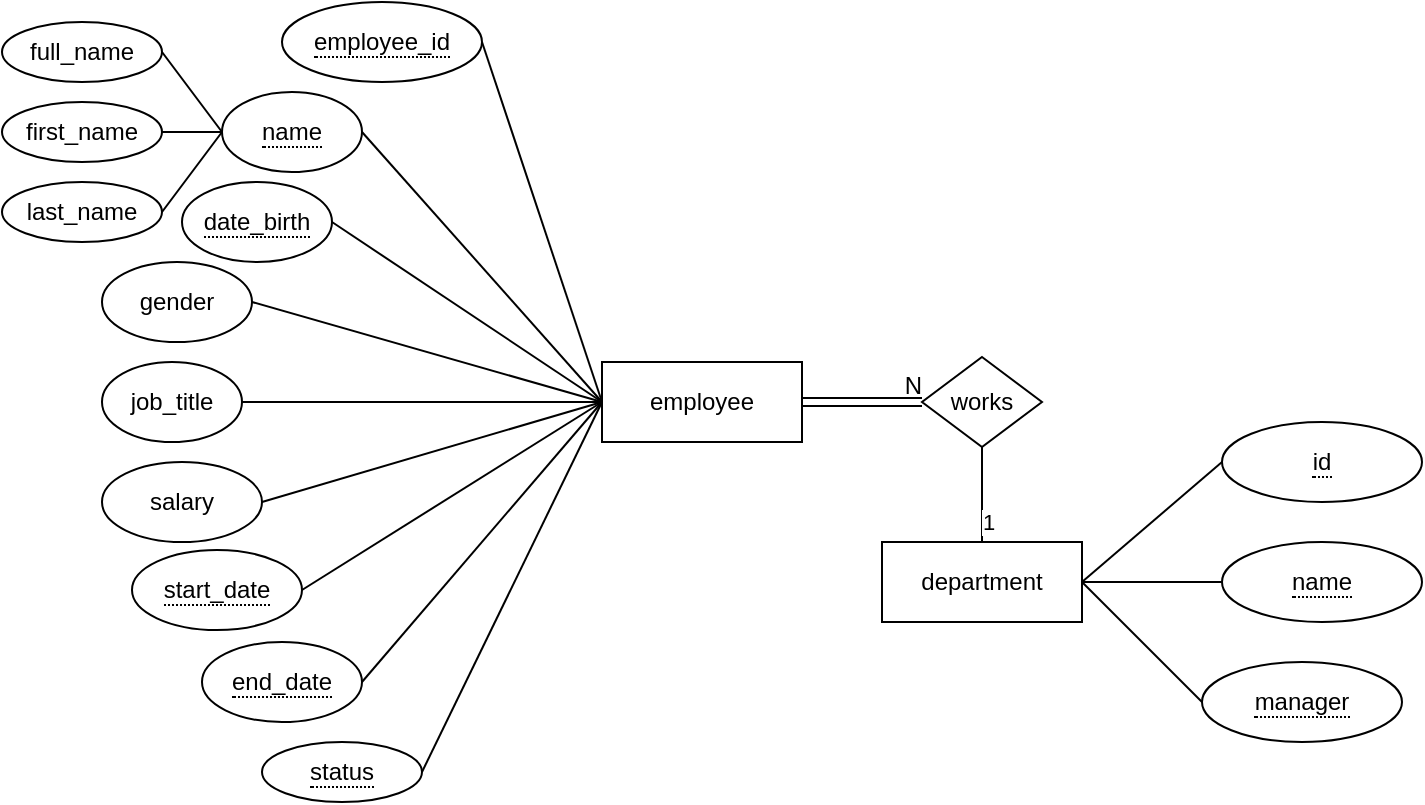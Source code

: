 <mxfile version="13.8.5" type="github"><diagram id="SLp7Ih21Ny8QmJdHLlk6" name="Page-1"><mxGraphModel dx="782" dy="437" grid="1" gridSize="10" guides="1" tooltips="1" connect="1" arrows="1" fold="1" page="1" pageScale="1" pageWidth="827" pageHeight="1169" math="0" shadow="0"><root><mxCell id="0"/><mxCell id="1" parent="0"/><mxCell id="GyHNu_jlYCtRFL4EkKrP-1" value="employee" style="whiteSpace=wrap;html=1;align=center;" vertex="1" parent="1"><mxGeometry x="330" y="190" width="100" height="40" as="geometry"/></mxCell><mxCell id="GyHNu_jlYCtRFL4EkKrP-2" value="department" style="whiteSpace=wrap;html=1;align=center;" vertex="1" parent="1"><mxGeometry x="470" y="280" width="100" height="40" as="geometry"/></mxCell><mxCell id="GyHNu_jlYCtRFL4EkKrP-5" value="&lt;span style=&quot;border-bottom: 1px dotted&quot;&gt;employee_id&lt;/span&gt;" style="ellipse;whiteSpace=wrap;html=1;align=center;" vertex="1" parent="1"><mxGeometry x="170" y="10" width="100" height="40" as="geometry"/></mxCell><mxCell id="GyHNu_jlYCtRFL4EkKrP-6" value="&lt;span style=&quot;border-bottom: 1px dotted&quot;&gt;name&lt;/span&gt;" style="ellipse;whiteSpace=wrap;html=1;align=center;" vertex="1" parent="1"><mxGeometry x="140" y="55" width="70" height="40" as="geometry"/></mxCell><mxCell id="GyHNu_jlYCtRFL4EkKrP-7" value="full_name" style="ellipse;whiteSpace=wrap;html=1;align=center;" vertex="1" parent="1"><mxGeometry x="30" y="20" width="80" height="30" as="geometry"/></mxCell><mxCell id="GyHNu_jlYCtRFL4EkKrP-8" value="first_name" style="ellipse;whiteSpace=wrap;html=1;align=center;" vertex="1" parent="1"><mxGeometry x="30" y="60" width="80" height="30" as="geometry"/></mxCell><mxCell id="GyHNu_jlYCtRFL4EkKrP-9" value="last_name" style="ellipse;whiteSpace=wrap;html=1;align=center;" vertex="1" parent="1"><mxGeometry x="30" y="100" width="80" height="30" as="geometry"/></mxCell><mxCell id="GyHNu_jlYCtRFL4EkKrP-10" value="" style="endArrow=none;html=1;rounded=0;exitX=1;exitY=0.5;exitDx=0;exitDy=0;entryX=0;entryY=0.5;entryDx=0;entryDy=0;" edge="1" parent="1" source="GyHNu_jlYCtRFL4EkKrP-7" target="GyHNu_jlYCtRFL4EkKrP-6"><mxGeometry relative="1" as="geometry"><mxPoint x="320" y="230" as="sourcePoint"/><mxPoint x="480" y="230" as="targetPoint"/></mxGeometry></mxCell><mxCell id="GyHNu_jlYCtRFL4EkKrP-11" value="" style="endArrow=none;html=1;rounded=0;exitX=1;exitY=0.5;exitDx=0;exitDy=0;entryX=0;entryY=0.5;entryDx=0;entryDy=0;" edge="1" parent="1" source="GyHNu_jlYCtRFL4EkKrP-8" target="GyHNu_jlYCtRFL4EkKrP-6"><mxGeometry relative="1" as="geometry"><mxPoint x="320" y="230" as="sourcePoint"/><mxPoint x="480" y="230" as="targetPoint"/></mxGeometry></mxCell><mxCell id="GyHNu_jlYCtRFL4EkKrP-12" value="" style="endArrow=none;html=1;rounded=0;exitX=1;exitY=0.5;exitDx=0;exitDy=0;entryX=0;entryY=0.5;entryDx=0;entryDy=0;" edge="1" parent="1" source="GyHNu_jlYCtRFL4EkKrP-9" target="GyHNu_jlYCtRFL4EkKrP-6"><mxGeometry relative="1" as="geometry"><mxPoint x="320" y="230" as="sourcePoint"/><mxPoint x="480" y="230" as="targetPoint"/></mxGeometry></mxCell><mxCell id="GyHNu_jlYCtRFL4EkKrP-13" value="" style="endArrow=none;html=1;rounded=0;exitX=1;exitY=0.5;exitDx=0;exitDy=0;entryX=0;entryY=0.5;entryDx=0;entryDy=0;" edge="1" parent="1" source="GyHNu_jlYCtRFL4EkKrP-5" target="GyHNu_jlYCtRFL4EkKrP-1"><mxGeometry relative="1" as="geometry"><mxPoint x="320" y="230" as="sourcePoint"/><mxPoint x="480" y="230" as="targetPoint"/></mxGeometry></mxCell><mxCell id="GyHNu_jlYCtRFL4EkKrP-14" value="" style="endArrow=none;html=1;rounded=0;exitX=1;exitY=0.5;exitDx=0;exitDy=0;entryX=0;entryY=0.5;entryDx=0;entryDy=0;" edge="1" parent="1" source="GyHNu_jlYCtRFL4EkKrP-6" target="GyHNu_jlYCtRFL4EkKrP-1"><mxGeometry relative="1" as="geometry"><mxPoint x="320" y="230" as="sourcePoint"/><mxPoint x="480" y="230" as="targetPoint"/></mxGeometry></mxCell><mxCell id="GyHNu_jlYCtRFL4EkKrP-15" value="gender" style="ellipse;whiteSpace=wrap;html=1;align=center;" vertex="1" parent="1"><mxGeometry x="80" y="140" width="75" height="40" as="geometry"/></mxCell><mxCell id="GyHNu_jlYCtRFL4EkKrP-16" value="" style="endArrow=none;html=1;rounded=0;exitX=1;exitY=0.5;exitDx=0;exitDy=0;entryX=0;entryY=0.5;entryDx=0;entryDy=0;" edge="1" parent="1" source="GyHNu_jlYCtRFL4EkKrP-15" target="GyHNu_jlYCtRFL4EkKrP-1"><mxGeometry relative="1" as="geometry"><mxPoint x="320" y="230" as="sourcePoint"/><mxPoint x="480" y="230" as="targetPoint"/></mxGeometry></mxCell><mxCell id="GyHNu_jlYCtRFL4EkKrP-17" value="&lt;span style=&quot;border-bottom: 1px dotted&quot;&gt;date_birth&lt;/span&gt;" style="ellipse;whiteSpace=wrap;html=1;align=center;" vertex="1" parent="1"><mxGeometry x="120" y="100" width="75" height="40" as="geometry"/></mxCell><mxCell id="GyHNu_jlYCtRFL4EkKrP-18" value="" style="endArrow=none;html=1;rounded=0;exitX=1;exitY=0.5;exitDx=0;exitDy=0;entryX=0;entryY=0.5;entryDx=0;entryDy=0;" edge="1" parent="1" source="GyHNu_jlYCtRFL4EkKrP-17" target="GyHNu_jlYCtRFL4EkKrP-1"><mxGeometry relative="1" as="geometry"><mxPoint x="320" y="230" as="sourcePoint"/><mxPoint x="480" y="230" as="targetPoint"/></mxGeometry></mxCell><mxCell id="GyHNu_jlYCtRFL4EkKrP-19" value="&lt;span style=&quot;border-bottom: 1px dotted&quot;&gt;start_date&lt;/span&gt;" style="ellipse;whiteSpace=wrap;html=1;align=center;" vertex="1" parent="1"><mxGeometry x="95" y="284" width="85" height="40" as="geometry"/></mxCell><mxCell id="GyHNu_jlYCtRFL4EkKrP-20" value="&lt;span style=&quot;border-bottom: 1px dotted&quot;&gt;end_date&lt;/span&gt;" style="ellipse;whiteSpace=wrap;html=1;align=center;" vertex="1" parent="1"><mxGeometry x="130" y="330" width="80" height="40" as="geometry"/></mxCell><mxCell id="GyHNu_jlYCtRFL4EkKrP-21" value="&lt;span style=&quot;border-bottom: 1px dotted&quot;&gt;status&lt;/span&gt;" style="ellipse;whiteSpace=wrap;html=1;align=center;" vertex="1" parent="1"><mxGeometry x="160" y="380" width="80" height="30" as="geometry"/></mxCell><mxCell id="GyHNu_jlYCtRFL4EkKrP-22" value="" style="endArrow=none;html=1;rounded=0;exitX=1;exitY=0.5;exitDx=0;exitDy=0;entryX=0;entryY=0.5;entryDx=0;entryDy=0;" edge="1" parent="1" source="GyHNu_jlYCtRFL4EkKrP-19" target="GyHNu_jlYCtRFL4EkKrP-1"><mxGeometry relative="1" as="geometry"><mxPoint x="320" y="230" as="sourcePoint"/><mxPoint x="480" y="230" as="targetPoint"/></mxGeometry></mxCell><mxCell id="GyHNu_jlYCtRFL4EkKrP-23" value="" style="endArrow=none;html=1;rounded=0;exitX=1;exitY=0.5;exitDx=0;exitDy=0;entryX=0;entryY=0.5;entryDx=0;entryDy=0;" edge="1" parent="1" source="GyHNu_jlYCtRFL4EkKrP-20" target="GyHNu_jlYCtRFL4EkKrP-1"><mxGeometry relative="1" as="geometry"><mxPoint x="320" y="230" as="sourcePoint"/><mxPoint x="480" y="230" as="targetPoint"/></mxGeometry></mxCell><mxCell id="GyHNu_jlYCtRFL4EkKrP-24" value="" style="endArrow=none;html=1;rounded=0;exitX=1;exitY=0.5;exitDx=0;exitDy=0;entryX=0;entryY=0.5;entryDx=0;entryDy=0;" edge="1" parent="1" source="GyHNu_jlYCtRFL4EkKrP-21" target="GyHNu_jlYCtRFL4EkKrP-1"><mxGeometry relative="1" as="geometry"><mxPoint x="320" y="230" as="sourcePoint"/><mxPoint x="480" y="230" as="targetPoint"/></mxGeometry></mxCell><mxCell id="GyHNu_jlYCtRFL4EkKrP-25" value="job_title" style="ellipse;whiteSpace=wrap;html=1;align=center;" vertex="1" parent="1"><mxGeometry x="80" y="190" width="70" height="40" as="geometry"/></mxCell><mxCell id="GyHNu_jlYCtRFL4EkKrP-26" value="" style="endArrow=none;html=1;rounded=0;exitX=1;exitY=0.5;exitDx=0;exitDy=0;entryX=0;entryY=0.5;entryDx=0;entryDy=0;" edge="1" parent="1" source="GyHNu_jlYCtRFL4EkKrP-25" target="GyHNu_jlYCtRFL4EkKrP-1"><mxGeometry relative="1" as="geometry"><mxPoint x="230" y="230" as="sourcePoint"/><mxPoint x="480" y="230" as="targetPoint"/></mxGeometry></mxCell><mxCell id="GyHNu_jlYCtRFL4EkKrP-27" value="&lt;span style=&quot;border-bottom: 1px dotted&quot;&gt;id&lt;/span&gt;" style="ellipse;whiteSpace=wrap;html=1;align=center;" vertex="1" parent="1"><mxGeometry x="640" y="220" width="100" height="40" as="geometry"/></mxCell><mxCell id="GyHNu_jlYCtRFL4EkKrP-28" value="&lt;span style=&quot;border-bottom: 1px dotted&quot;&gt;name&lt;/span&gt;" style="ellipse;whiteSpace=wrap;html=1;align=center;" vertex="1" parent="1"><mxGeometry x="640" y="280" width="100" height="40" as="geometry"/></mxCell><mxCell id="GyHNu_jlYCtRFL4EkKrP-29" value="" style="endArrow=none;html=1;rounded=0;entryX=1;entryY=0.5;entryDx=0;entryDy=0;exitX=0;exitY=0.5;exitDx=0;exitDy=0;" edge="1" parent="1" source="GyHNu_jlYCtRFL4EkKrP-27" target="GyHNu_jlYCtRFL4EkKrP-2"><mxGeometry relative="1" as="geometry"><mxPoint x="430" y="60" as="sourcePoint"/><mxPoint x="480" y="110" as="targetPoint"/></mxGeometry></mxCell><mxCell id="GyHNu_jlYCtRFL4EkKrP-30" value="" style="endArrow=none;html=1;rounded=0;exitX=0;exitY=0.5;exitDx=0;exitDy=0;entryX=1;entryY=0.5;entryDx=0;entryDy=0;" edge="1" parent="1" source="GyHNu_jlYCtRFL4EkKrP-28" target="GyHNu_jlYCtRFL4EkKrP-2"><mxGeometry relative="1" as="geometry"><mxPoint x="320" y="110" as="sourcePoint"/><mxPoint x="480" y="110" as="targetPoint"/></mxGeometry></mxCell><mxCell id="GyHNu_jlYCtRFL4EkKrP-32" value="salary" style="ellipse;whiteSpace=wrap;html=1;align=center;" vertex="1" parent="1"><mxGeometry x="80" y="240" width="80" height="40" as="geometry"/></mxCell><mxCell id="GyHNu_jlYCtRFL4EkKrP-33" value="" style="endArrow=none;html=1;rounded=0;exitX=1;exitY=0.5;exitDx=0;exitDy=0;entryX=0;entryY=0.5;entryDx=0;entryDy=0;" edge="1" parent="1" source="GyHNu_jlYCtRFL4EkKrP-32" target="GyHNu_jlYCtRFL4EkKrP-1"><mxGeometry relative="1" as="geometry"><mxPoint x="320" y="210" as="sourcePoint"/><mxPoint x="480" y="210" as="targetPoint"/></mxGeometry></mxCell><mxCell id="GyHNu_jlYCtRFL4EkKrP-35" value="works" style="shape=rhombus;perimeter=rhombusPerimeter;whiteSpace=wrap;html=1;align=center;" vertex="1" parent="1"><mxGeometry x="490" y="187.5" width="60" height="45" as="geometry"/></mxCell><mxCell id="GyHNu_jlYCtRFL4EkKrP-37" value="" style="endArrow=none;html=1;rounded=0;entryX=0.5;entryY=0;entryDx=0;entryDy=0;exitX=0.5;exitY=1;exitDx=0;exitDy=0;" edge="1" parent="1" source="GyHNu_jlYCtRFL4EkKrP-35" target="GyHNu_jlYCtRFL4EkKrP-2"><mxGeometry relative="1" as="geometry"><mxPoint x="560" y="210" as="sourcePoint"/><mxPoint x="650" y="260" as="targetPoint"/></mxGeometry></mxCell><mxCell id="GyHNu_jlYCtRFL4EkKrP-44" value="1" style="edgeLabel;html=1;align=center;verticalAlign=middle;resizable=0;points=[];" vertex="1" connectable="0" parent="GyHNu_jlYCtRFL4EkKrP-37"><mxGeometry x="0.551" y="3" relative="1" as="geometry"><mxPoint as="offset"/></mxGeometry></mxCell><mxCell id="GyHNu_jlYCtRFL4EkKrP-40" value="&lt;span style=&quot;border-bottom: 1px dotted&quot;&gt;manager&lt;/span&gt;" style="ellipse;whiteSpace=wrap;html=1;align=center;" vertex="1" parent="1"><mxGeometry x="630" y="340" width="100" height="40" as="geometry"/></mxCell><mxCell id="GyHNu_jlYCtRFL4EkKrP-41" value="" style="endArrow=none;html=1;rounded=0;entryX=0;entryY=0.5;entryDx=0;entryDy=0;exitX=1;exitY=0.5;exitDx=0;exitDy=0;" edge="1" parent="1" source="GyHNu_jlYCtRFL4EkKrP-2" target="GyHNu_jlYCtRFL4EkKrP-40"><mxGeometry relative="1" as="geometry"><mxPoint x="340" y="310" as="sourcePoint"/><mxPoint x="500" y="310" as="targetPoint"/></mxGeometry></mxCell><mxCell id="GyHNu_jlYCtRFL4EkKrP-42" value="" style="shape=link;html=1;rounded=0;entryX=0;entryY=0.5;entryDx=0;entryDy=0;exitX=1;exitY=0.5;exitDx=0;exitDy=0;" edge="1" parent="1" source="GyHNu_jlYCtRFL4EkKrP-1" target="GyHNu_jlYCtRFL4EkKrP-35"><mxGeometry relative="1" as="geometry"><mxPoint x="430" y="210" as="sourcePoint"/><mxPoint x="500" y="210" as="targetPoint"/></mxGeometry></mxCell><mxCell id="GyHNu_jlYCtRFL4EkKrP-43" value="N" style="resizable=0;html=1;align=right;verticalAlign=bottom;" connectable="0" vertex="1" parent="GyHNu_jlYCtRFL4EkKrP-42"><mxGeometry x="1" relative="1" as="geometry"/></mxCell></root></mxGraphModel></diagram></mxfile>